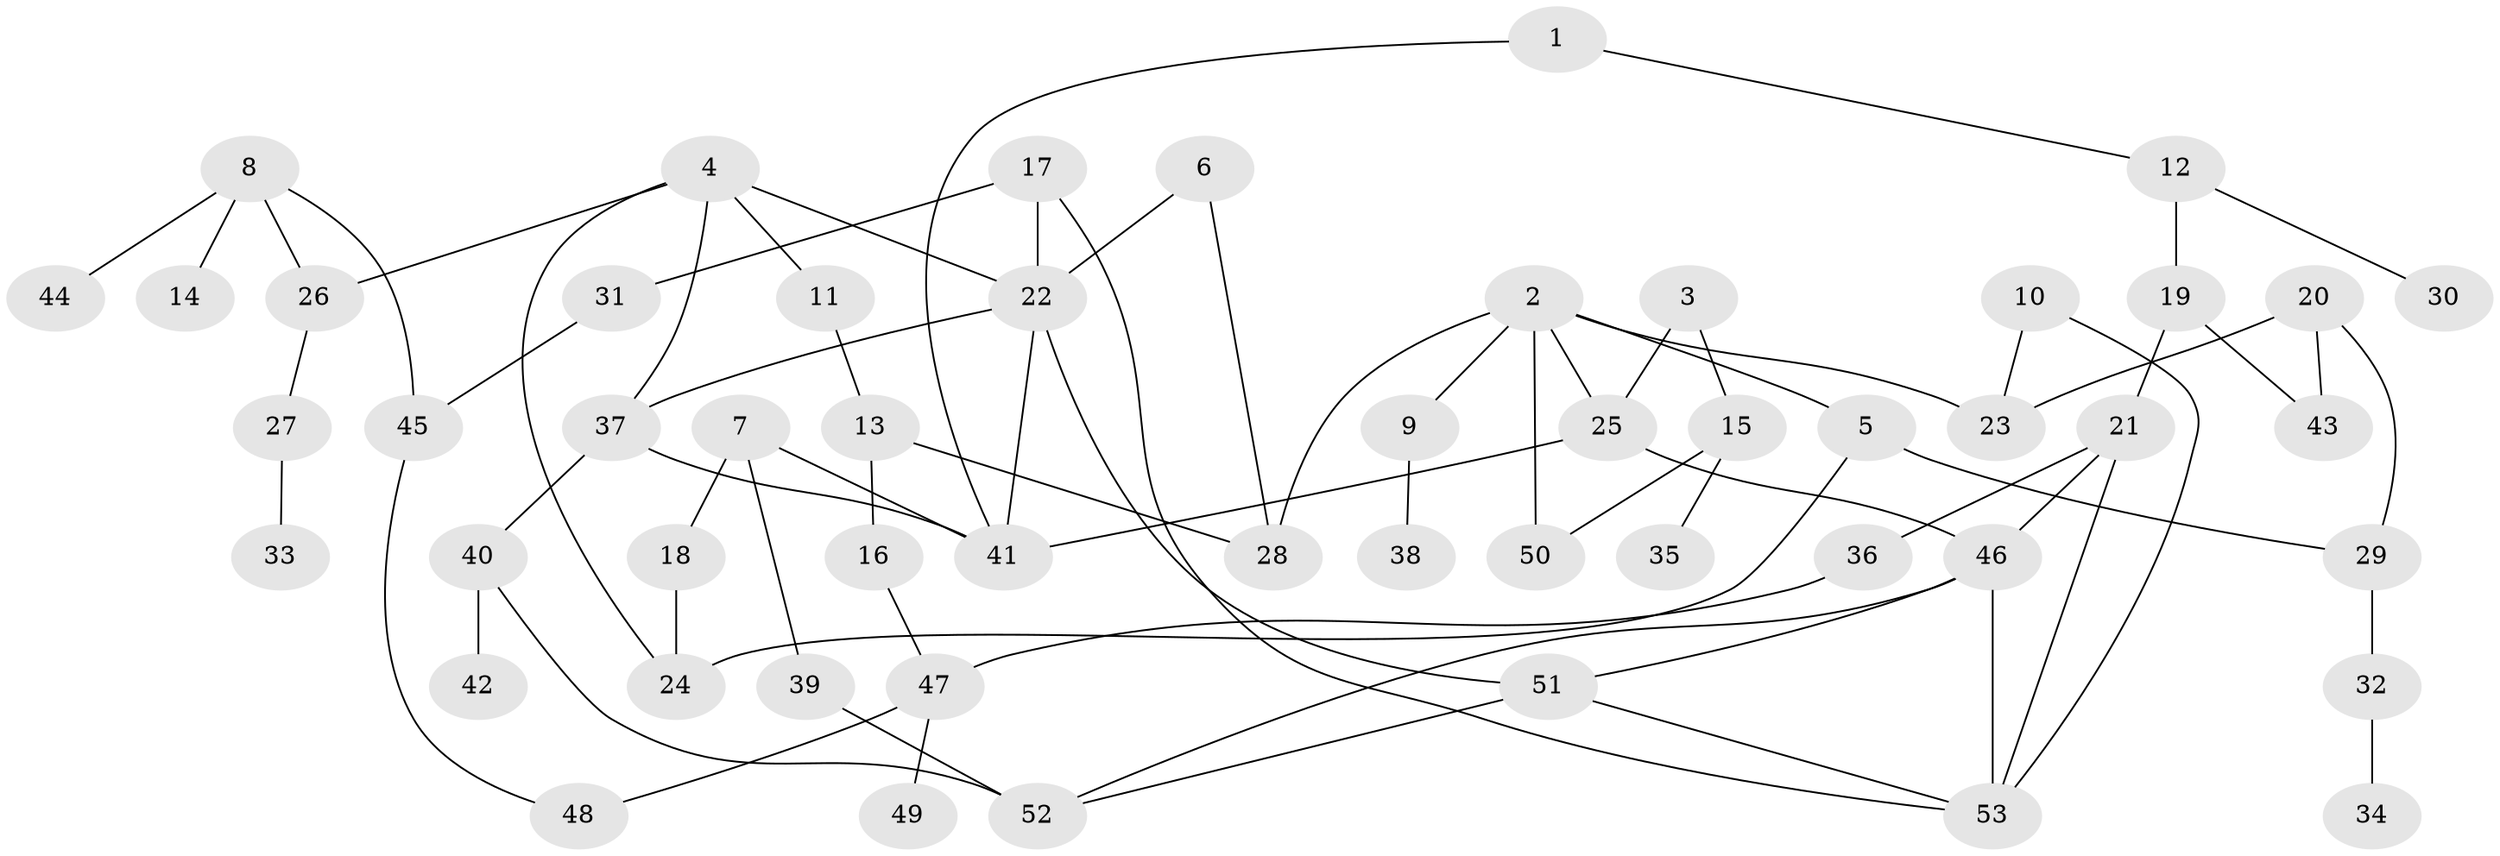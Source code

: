 // original degree distribution, {7: 0.013333333333333334, 5: 0.05333333333333334, 4: 0.12, 2: 0.22666666666666666, 6: 0.013333333333333334, 3: 0.32, 1: 0.25333333333333335}
// Generated by graph-tools (version 1.1) at 2025/36/03/04/25 23:36:05]
// undirected, 53 vertices, 73 edges
graph export_dot {
  node [color=gray90,style=filled];
  1;
  2;
  3;
  4;
  5;
  6;
  7;
  8;
  9;
  10;
  11;
  12;
  13;
  14;
  15;
  16;
  17;
  18;
  19;
  20;
  21;
  22;
  23;
  24;
  25;
  26;
  27;
  28;
  29;
  30;
  31;
  32;
  33;
  34;
  35;
  36;
  37;
  38;
  39;
  40;
  41;
  42;
  43;
  44;
  45;
  46;
  47;
  48;
  49;
  50;
  51;
  52;
  53;
  1 -- 12 [weight=1.0];
  1 -- 41 [weight=1.0];
  2 -- 5 [weight=1.0];
  2 -- 9 [weight=1.0];
  2 -- 23 [weight=1.0];
  2 -- 25 [weight=1.0];
  2 -- 28 [weight=1.0];
  2 -- 50 [weight=1.0];
  3 -- 15 [weight=1.0];
  3 -- 25 [weight=1.0];
  4 -- 11 [weight=1.0];
  4 -- 22 [weight=1.0];
  4 -- 24 [weight=1.0];
  4 -- 26 [weight=1.0];
  4 -- 37 [weight=1.0];
  5 -- 24 [weight=1.0];
  5 -- 29 [weight=1.0];
  6 -- 22 [weight=1.0];
  6 -- 28 [weight=1.0];
  7 -- 18 [weight=2.0];
  7 -- 39 [weight=1.0];
  7 -- 41 [weight=2.0];
  8 -- 14 [weight=1.0];
  8 -- 26 [weight=1.0];
  8 -- 44 [weight=1.0];
  8 -- 45 [weight=1.0];
  9 -- 38 [weight=1.0];
  10 -- 23 [weight=1.0];
  10 -- 53 [weight=1.0];
  11 -- 13 [weight=1.0];
  12 -- 19 [weight=1.0];
  12 -- 30 [weight=1.0];
  13 -- 16 [weight=1.0];
  13 -- 28 [weight=1.0];
  15 -- 35 [weight=1.0];
  15 -- 50 [weight=1.0];
  16 -- 47 [weight=1.0];
  17 -- 22 [weight=1.0];
  17 -- 31 [weight=1.0];
  17 -- 53 [weight=1.0];
  18 -- 24 [weight=1.0];
  19 -- 21 [weight=1.0];
  19 -- 43 [weight=1.0];
  20 -- 23 [weight=1.0];
  20 -- 29 [weight=1.0];
  20 -- 43 [weight=1.0];
  21 -- 36 [weight=1.0];
  21 -- 46 [weight=1.0];
  21 -- 53 [weight=1.0];
  22 -- 37 [weight=1.0];
  22 -- 41 [weight=1.0];
  22 -- 51 [weight=1.0];
  25 -- 41 [weight=1.0];
  25 -- 46 [weight=1.0];
  26 -- 27 [weight=1.0];
  27 -- 33 [weight=1.0];
  29 -- 32 [weight=1.0];
  31 -- 45 [weight=1.0];
  32 -- 34 [weight=1.0];
  36 -- 47 [weight=1.0];
  37 -- 40 [weight=1.0];
  37 -- 41 [weight=1.0];
  39 -- 52 [weight=1.0];
  40 -- 42 [weight=1.0];
  40 -- 52 [weight=1.0];
  45 -- 48 [weight=1.0];
  46 -- 51 [weight=1.0];
  46 -- 52 [weight=1.0];
  46 -- 53 [weight=1.0];
  47 -- 48 [weight=1.0];
  47 -- 49 [weight=1.0];
  51 -- 52 [weight=1.0];
  51 -- 53 [weight=1.0];
}
